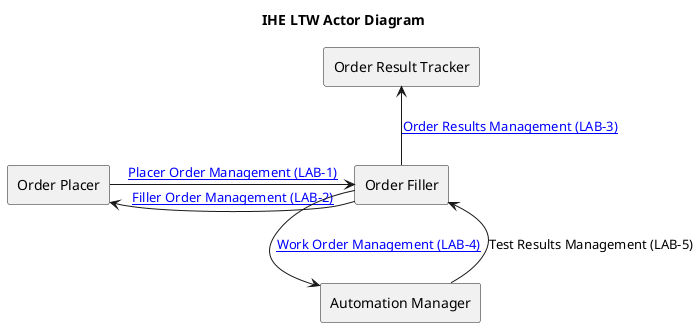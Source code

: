@startuml

title "IHE LTW Actor Diagram"

agent "Order Placer" as Placer
agent "Order Filler" as Filler
agent "Automation Manager" as Manager
agent "Order Result Tracker" as Tracker

Placer -r-> Filler: [[LAB-1.html Placer Order Management (LAB-1)]]
Filler -l-> Placer: [[LAB-2.html Filler Order Management (LAB-2)]]

Filler -u-> Tracker: [[LAB-3.html Order Results Management (LAB-3)]]
Filler -d-> Manager: [[LAB-4.html Work Order Management (LAB-4)]]
Manager -u-> Filler: Test Results Management (LAB-5)

@enduml
